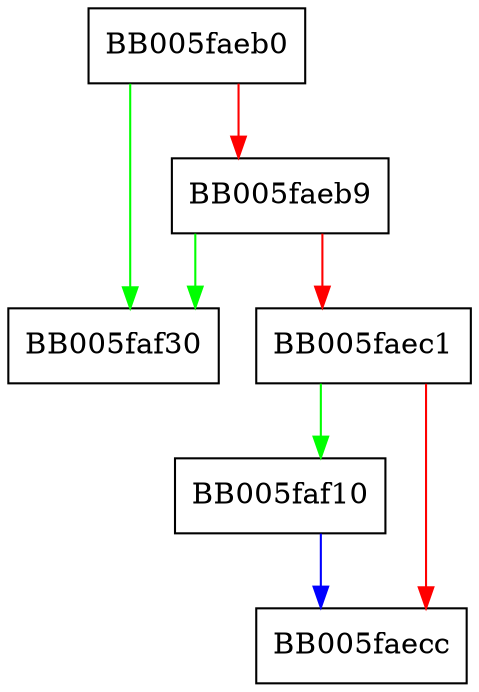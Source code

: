 digraph ossl_pw_set_pem_password_cb {
  node [shape="box"];
  graph [splines=ortho];
  BB005faeb0 -> BB005faf30 [color="green"];
  BB005faeb0 -> BB005faeb9 [color="red"];
  BB005faeb9 -> BB005faf30 [color="green"];
  BB005faeb9 -> BB005faec1 [color="red"];
  BB005faec1 -> BB005faf10 [color="green"];
  BB005faec1 -> BB005faecc [color="red"];
  BB005faf10 -> BB005faecc [color="blue"];
}